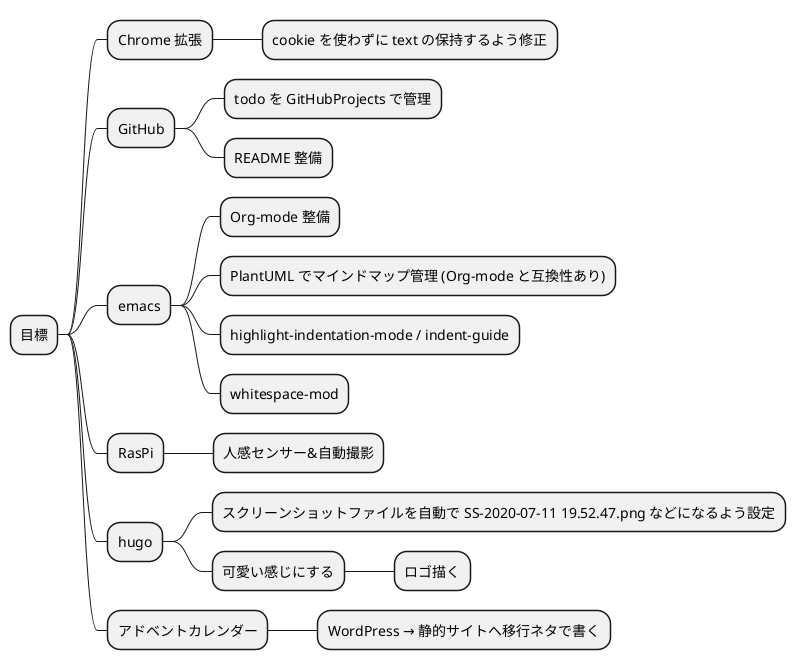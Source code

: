 @startmindmap
* 目標
** Chrome 拡張
*** cookie を使わずに text の保持するよう修正
** GitHub
*** todo を GitHubProjects で管理
*** README 整備
** emacs
*** Org-mode 整備
*** PlantUML でマインドマップ管理 (Org-mode と互換性あり)
*** highlight-indentation-mode / indent-guide
*** whitespace-mod
** RasPi
*** 人感センサー&自動撮影
** hugo
*** スクリーンショットファイルを自動で SS-2020-07-11 19.52.47.png などになるよう設定
*** 可愛い感じにする
**** ロゴ描く
** アドベントカレンダー
*** WordPress → 静的サイトへ移行ネタで書く
@endmindmap
